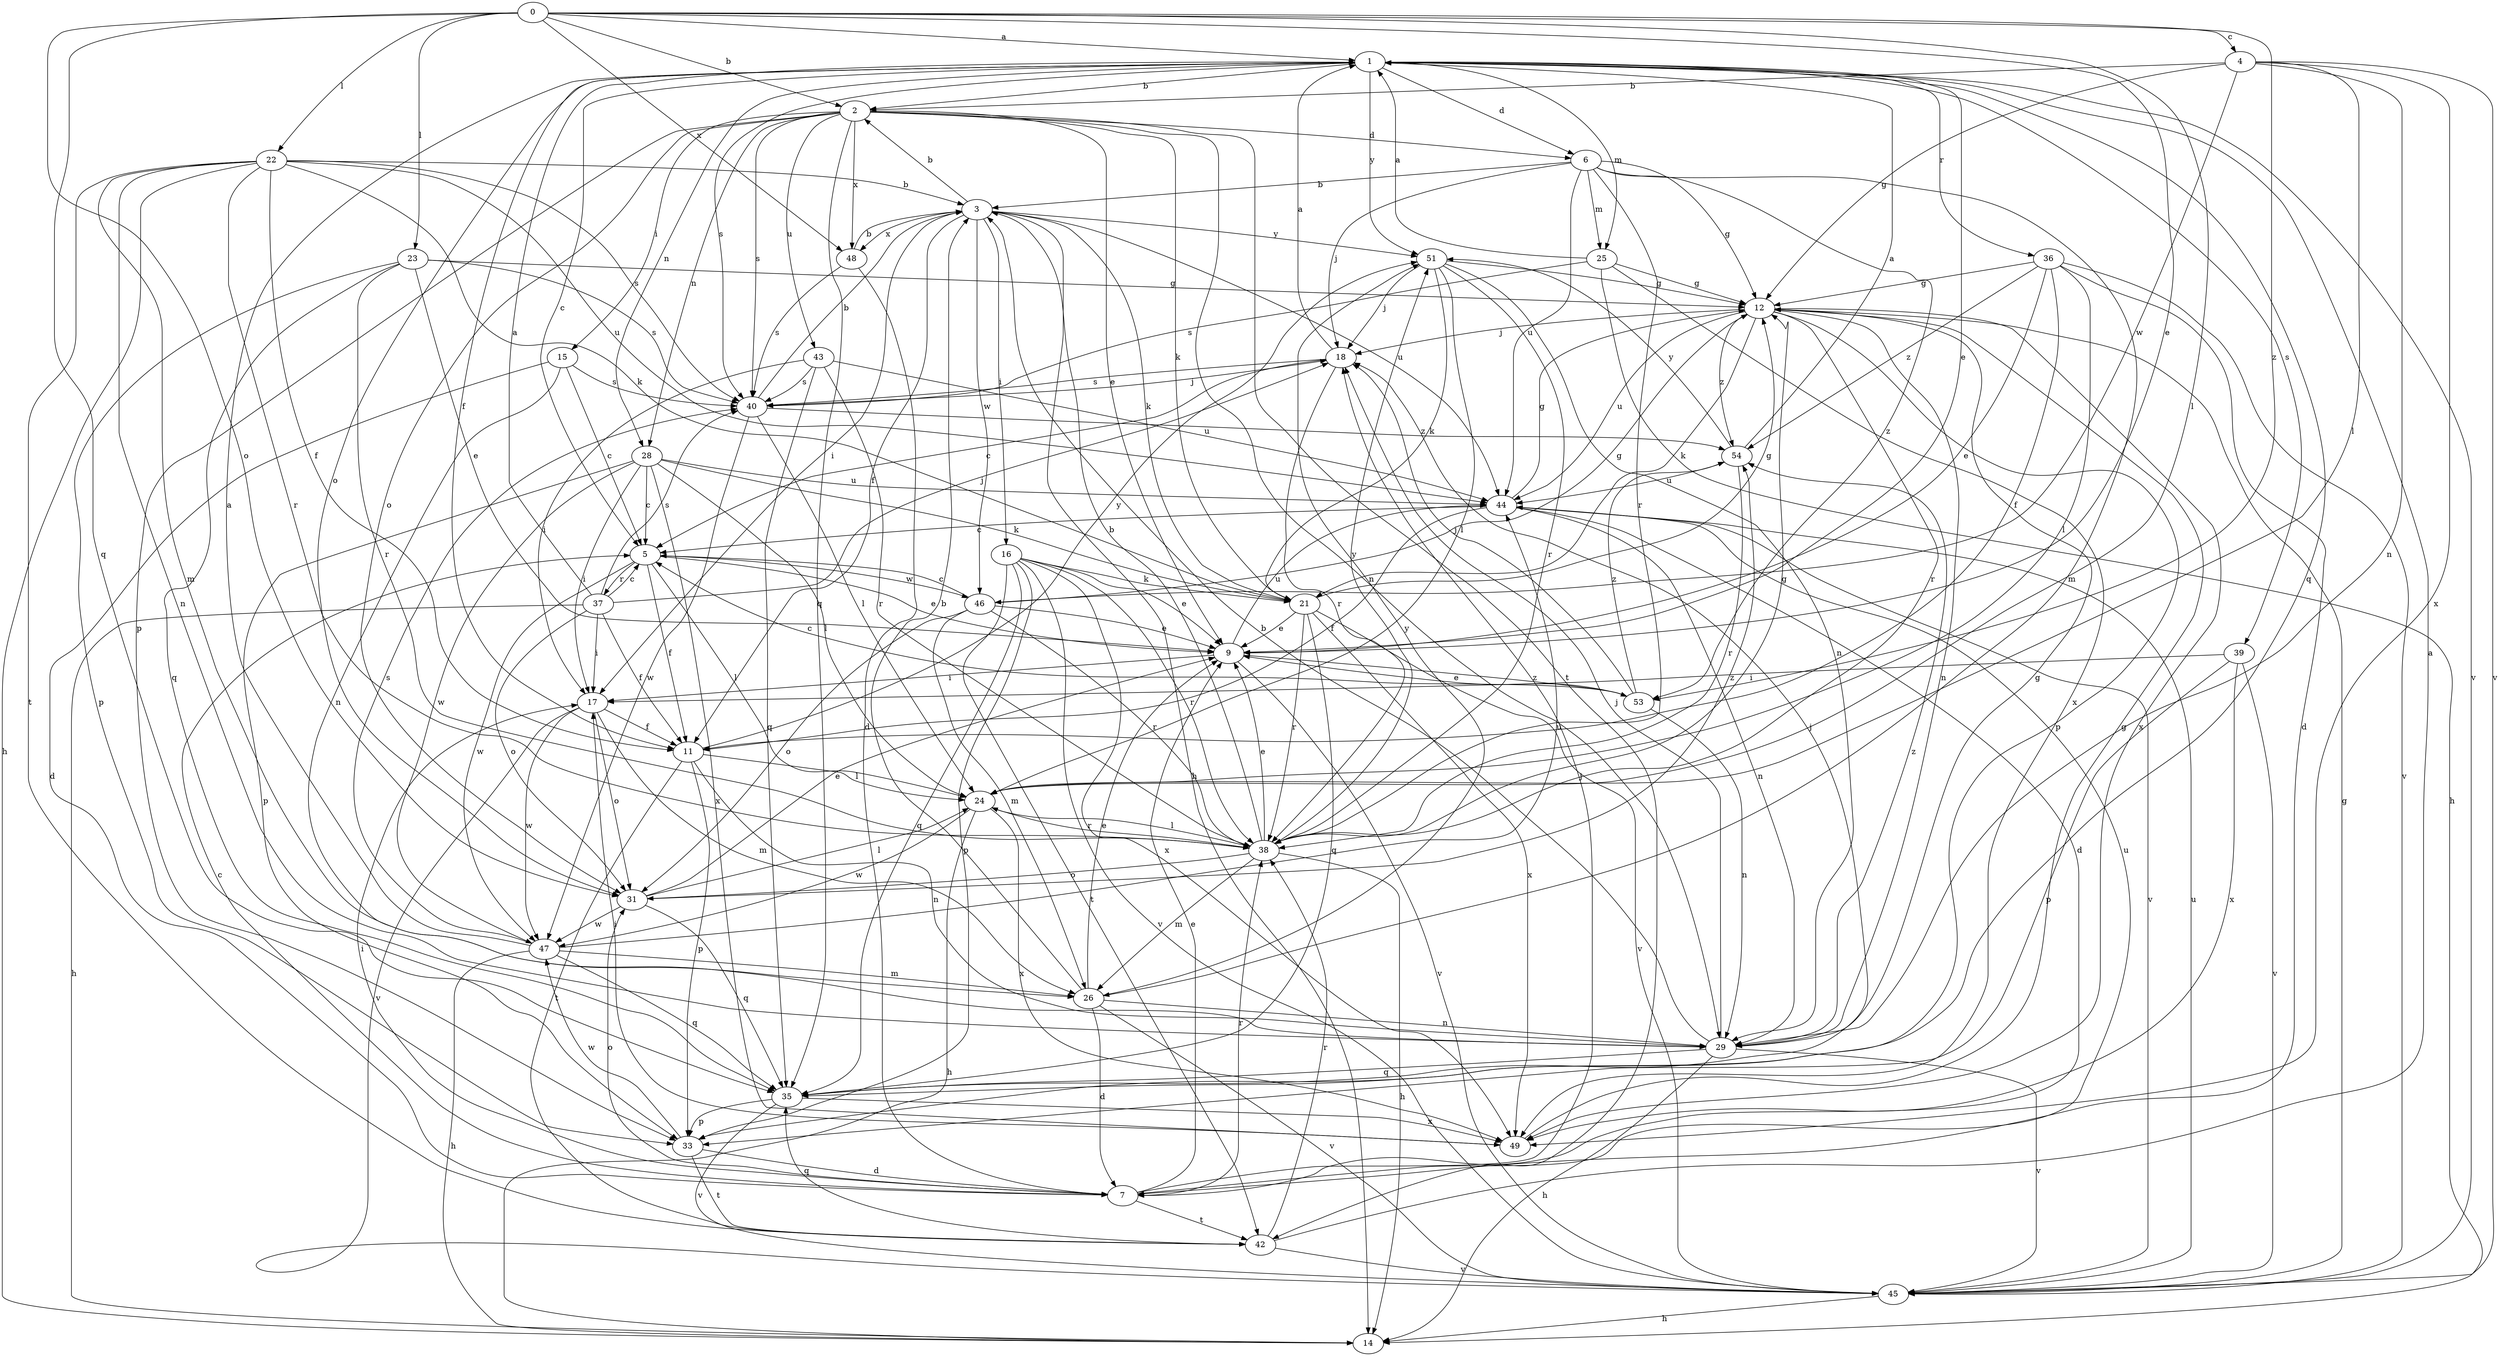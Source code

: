 strict digraph  {
0;
1;
2;
3;
4;
5;
6;
7;
9;
11;
12;
14;
15;
16;
17;
18;
21;
22;
23;
24;
25;
26;
28;
29;
31;
33;
35;
36;
37;
38;
39;
40;
42;
43;
44;
45;
46;
47;
48;
49;
51;
53;
54;
0 -> 1  [label=a];
0 -> 2  [label=b];
0 -> 4  [label=c];
0 -> 9  [label=e];
0 -> 22  [label=l];
0 -> 23  [label=l];
0 -> 24  [label=l];
0 -> 31  [label=o];
0 -> 35  [label=q];
0 -> 48  [label=x];
0 -> 53  [label=z];
1 -> 2  [label=b];
1 -> 5  [label=c];
1 -> 6  [label=d];
1 -> 9  [label=e];
1 -> 11  [label=f];
1 -> 25  [label=m];
1 -> 28  [label=n];
1 -> 31  [label=o];
1 -> 35  [label=q];
1 -> 36  [label=r];
1 -> 39  [label=s];
1 -> 40  [label=s];
1 -> 45  [label=v];
1 -> 51  [label=y];
2 -> 6  [label=d];
2 -> 9  [label=e];
2 -> 15  [label=i];
2 -> 21  [label=k];
2 -> 28  [label=n];
2 -> 29  [label=n];
2 -> 31  [label=o];
2 -> 33  [label=p];
2 -> 35  [label=q];
2 -> 40  [label=s];
2 -> 42  [label=t];
2 -> 43  [label=u];
2 -> 48  [label=x];
3 -> 2  [label=b];
3 -> 11  [label=f];
3 -> 14  [label=h];
3 -> 16  [label=i];
3 -> 17  [label=i];
3 -> 21  [label=k];
3 -> 44  [label=u];
3 -> 46  [label=w];
3 -> 48  [label=x];
3 -> 51  [label=y];
4 -> 2  [label=b];
4 -> 12  [label=g];
4 -> 24  [label=l];
4 -> 29  [label=n];
4 -> 45  [label=v];
4 -> 46  [label=w];
4 -> 49  [label=x];
5 -> 9  [label=e];
5 -> 11  [label=f];
5 -> 24  [label=l];
5 -> 37  [label=r];
5 -> 46  [label=w];
5 -> 47  [label=w];
6 -> 3  [label=b];
6 -> 12  [label=g];
6 -> 18  [label=j];
6 -> 25  [label=m];
6 -> 26  [label=m];
6 -> 38  [label=r];
6 -> 44  [label=u];
6 -> 53  [label=z];
7 -> 5  [label=c];
7 -> 9  [label=e];
7 -> 17  [label=i];
7 -> 18  [label=j];
7 -> 31  [label=o];
7 -> 38  [label=r];
7 -> 42  [label=t];
7 -> 44  [label=u];
9 -> 17  [label=i];
9 -> 44  [label=u];
9 -> 45  [label=v];
9 -> 53  [label=z];
11 -> 24  [label=l];
11 -> 29  [label=n];
11 -> 33  [label=p];
11 -> 42  [label=t];
11 -> 51  [label=y];
12 -> 18  [label=j];
12 -> 21  [label=k];
12 -> 29  [label=n];
12 -> 33  [label=p];
12 -> 38  [label=r];
12 -> 44  [label=u];
12 -> 49  [label=x];
12 -> 54  [label=z];
15 -> 5  [label=c];
15 -> 7  [label=d];
15 -> 29  [label=n];
15 -> 40  [label=s];
16 -> 9  [label=e];
16 -> 21  [label=k];
16 -> 33  [label=p];
16 -> 35  [label=q];
16 -> 38  [label=r];
16 -> 42  [label=t];
16 -> 45  [label=v];
16 -> 49  [label=x];
17 -> 11  [label=f];
17 -> 26  [label=m];
17 -> 31  [label=o];
17 -> 45  [label=v];
17 -> 47  [label=w];
18 -> 1  [label=a];
18 -> 5  [label=c];
18 -> 38  [label=r];
18 -> 40  [label=s];
21 -> 9  [label=e];
21 -> 12  [label=g];
21 -> 35  [label=q];
21 -> 38  [label=r];
21 -> 45  [label=v];
21 -> 49  [label=x];
22 -> 3  [label=b];
22 -> 11  [label=f];
22 -> 14  [label=h];
22 -> 21  [label=k];
22 -> 26  [label=m];
22 -> 29  [label=n];
22 -> 38  [label=r];
22 -> 40  [label=s];
22 -> 42  [label=t];
22 -> 44  [label=u];
23 -> 9  [label=e];
23 -> 12  [label=g];
23 -> 33  [label=p];
23 -> 35  [label=q];
23 -> 38  [label=r];
23 -> 40  [label=s];
24 -> 14  [label=h];
24 -> 38  [label=r];
24 -> 47  [label=w];
24 -> 49  [label=x];
25 -> 1  [label=a];
25 -> 12  [label=g];
25 -> 14  [label=h];
25 -> 40  [label=s];
25 -> 49  [label=x];
26 -> 3  [label=b];
26 -> 7  [label=d];
26 -> 9  [label=e];
26 -> 29  [label=n];
26 -> 45  [label=v];
26 -> 51  [label=y];
28 -> 5  [label=c];
28 -> 17  [label=i];
28 -> 21  [label=k];
28 -> 24  [label=l];
28 -> 33  [label=p];
28 -> 44  [label=u];
28 -> 47  [label=w];
28 -> 49  [label=x];
29 -> 3  [label=b];
29 -> 12  [label=g];
29 -> 14  [label=h];
29 -> 18  [label=j];
29 -> 35  [label=q];
29 -> 45  [label=v];
29 -> 54  [label=z];
31 -> 9  [label=e];
31 -> 24  [label=l];
31 -> 35  [label=q];
31 -> 47  [label=w];
31 -> 54  [label=z];
33 -> 7  [label=d];
33 -> 42  [label=t];
33 -> 47  [label=w];
35 -> 18  [label=j];
35 -> 33  [label=p];
35 -> 45  [label=v];
35 -> 49  [label=x];
36 -> 7  [label=d];
36 -> 9  [label=e];
36 -> 11  [label=f];
36 -> 12  [label=g];
36 -> 24  [label=l];
36 -> 45  [label=v];
36 -> 54  [label=z];
37 -> 1  [label=a];
37 -> 5  [label=c];
37 -> 11  [label=f];
37 -> 14  [label=h];
37 -> 17  [label=i];
37 -> 18  [label=j];
37 -> 31  [label=o];
37 -> 40  [label=s];
38 -> 3  [label=b];
38 -> 9  [label=e];
38 -> 12  [label=g];
38 -> 14  [label=h];
38 -> 24  [label=l];
38 -> 26  [label=m];
38 -> 31  [label=o];
38 -> 51  [label=y];
39 -> 17  [label=i];
39 -> 33  [label=p];
39 -> 45  [label=v];
39 -> 49  [label=x];
40 -> 3  [label=b];
40 -> 18  [label=j];
40 -> 24  [label=l];
40 -> 47  [label=w];
40 -> 54  [label=z];
42 -> 1  [label=a];
42 -> 35  [label=q];
42 -> 38  [label=r];
42 -> 45  [label=v];
43 -> 17  [label=i];
43 -> 35  [label=q];
43 -> 38  [label=r];
43 -> 40  [label=s];
43 -> 44  [label=u];
44 -> 5  [label=c];
44 -> 7  [label=d];
44 -> 11  [label=f];
44 -> 12  [label=g];
44 -> 29  [label=n];
44 -> 45  [label=v];
45 -> 12  [label=g];
45 -> 14  [label=h];
45 -> 44  [label=u];
46 -> 5  [label=c];
46 -> 9  [label=e];
46 -> 12  [label=g];
46 -> 26  [label=m];
46 -> 31  [label=o];
46 -> 38  [label=r];
47 -> 1  [label=a];
47 -> 14  [label=h];
47 -> 26  [label=m];
47 -> 35  [label=q];
47 -> 40  [label=s];
47 -> 44  [label=u];
48 -> 3  [label=b];
48 -> 7  [label=d];
48 -> 40  [label=s];
49 -> 12  [label=g];
49 -> 17  [label=i];
51 -> 12  [label=g];
51 -> 18  [label=j];
51 -> 21  [label=k];
51 -> 24  [label=l];
51 -> 29  [label=n];
51 -> 38  [label=r];
53 -> 5  [label=c];
53 -> 9  [label=e];
53 -> 18  [label=j];
53 -> 29  [label=n];
53 -> 54  [label=z];
54 -> 1  [label=a];
54 -> 38  [label=r];
54 -> 44  [label=u];
54 -> 51  [label=y];
}
